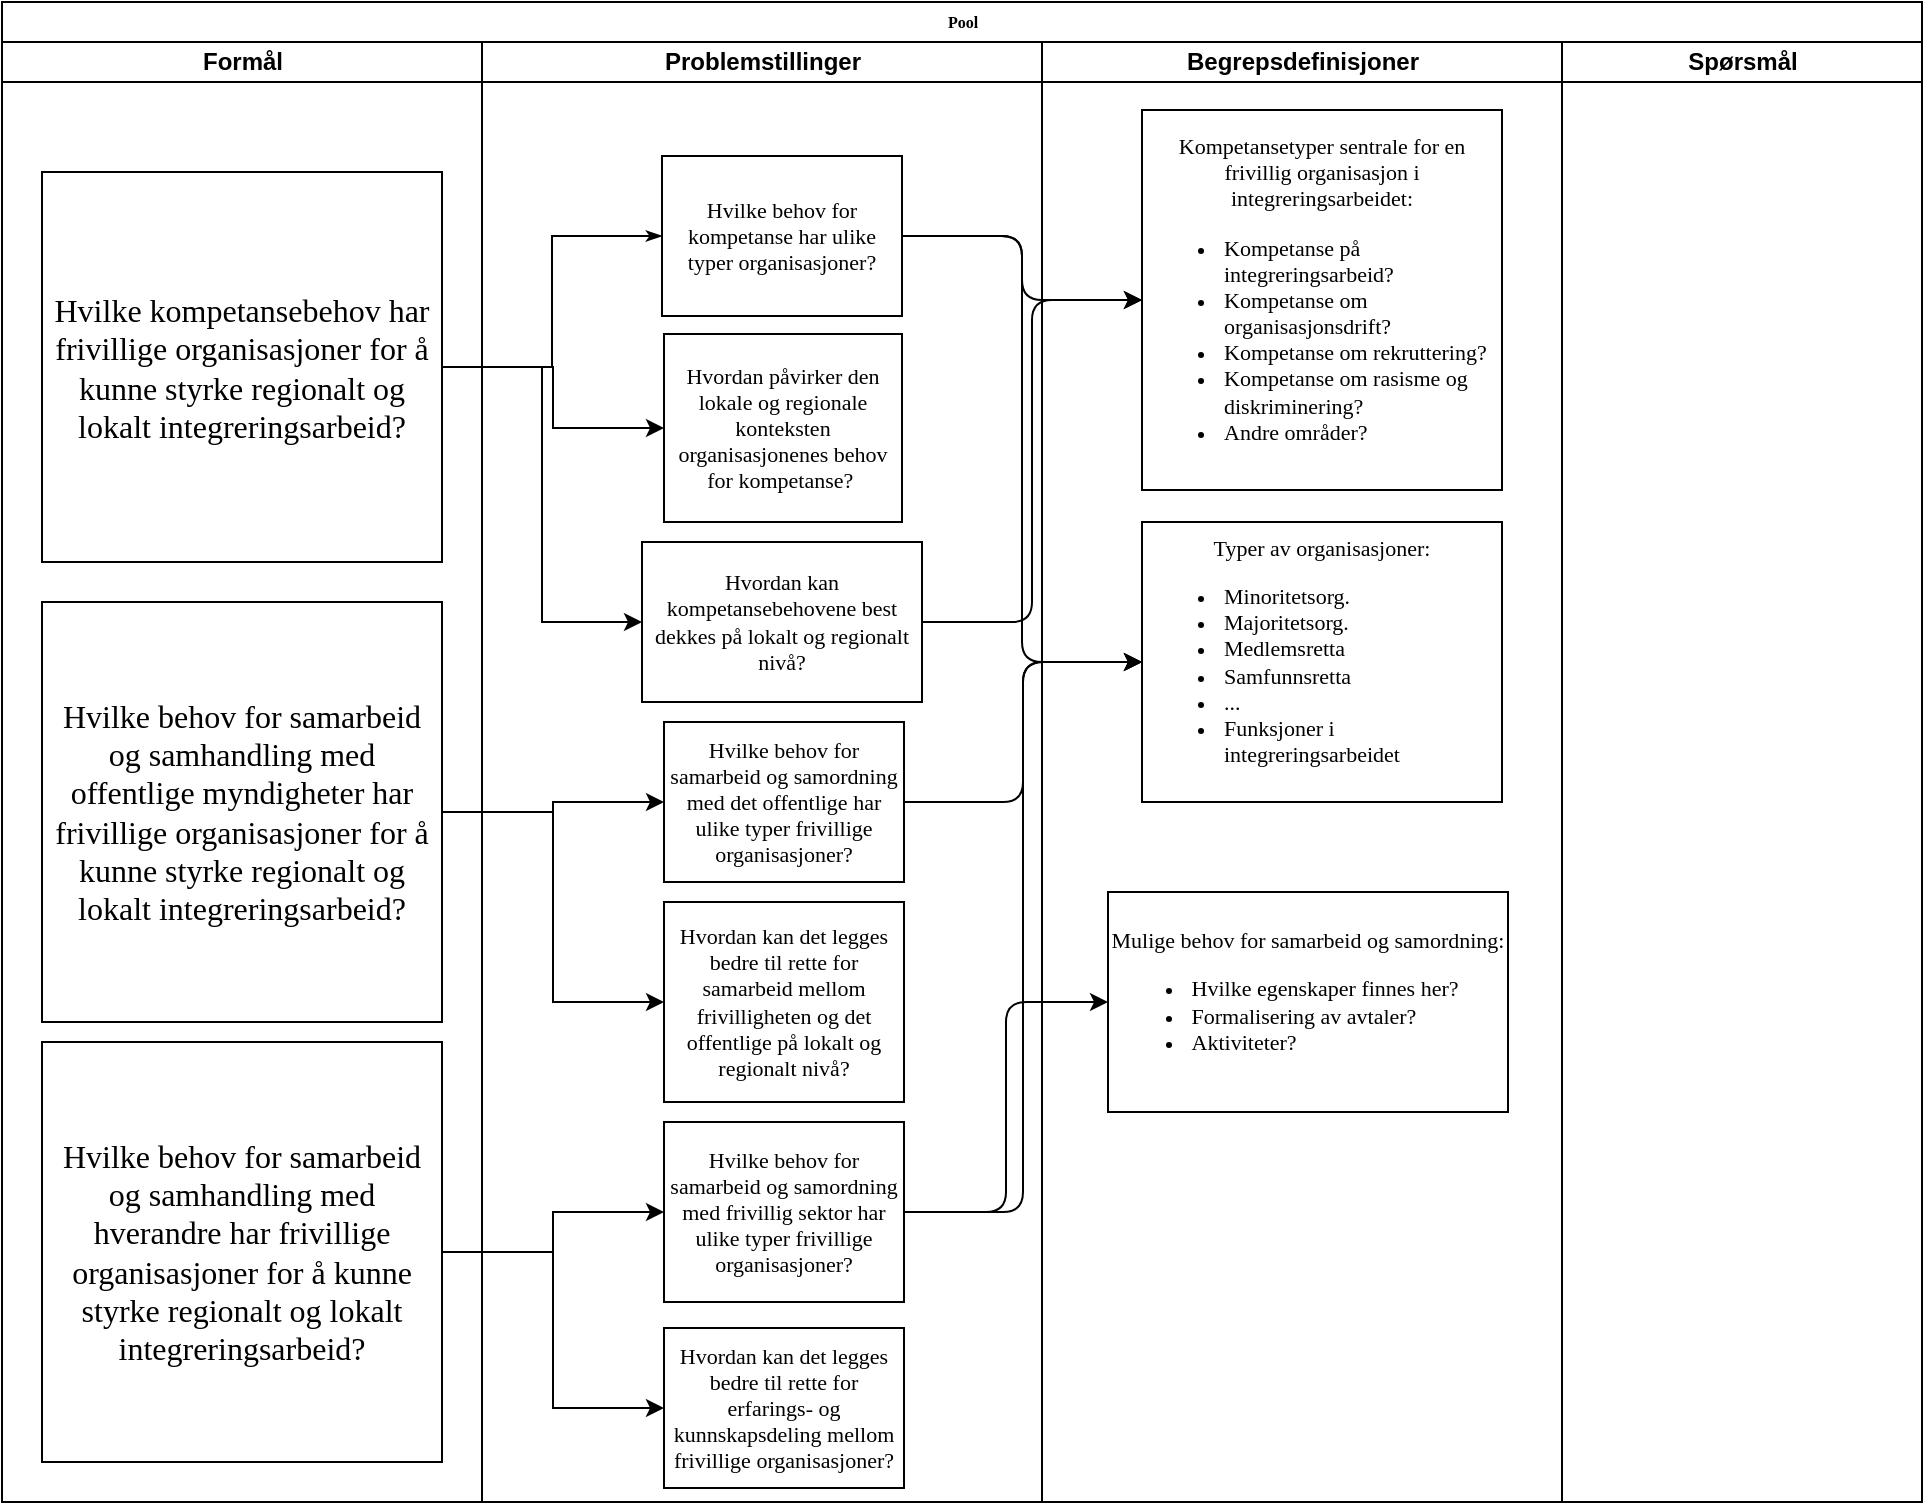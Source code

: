 <mxfile version="16.6.5" type="github">
  <diagram name="Page-1" id="74e2e168-ea6b-b213-b513-2b3c1d86103e">
    <mxGraphModel dx="782" dy="1064" grid="1" gridSize="10" guides="1" tooltips="1" connect="1" arrows="1" fold="1" page="1" pageScale="1" pageWidth="1100" pageHeight="850" background="none" math="0" shadow="0">
      <root>
        <mxCell id="0" />
        <mxCell id="1" parent="0" />
        <mxCell id="77e6c97f196da883-1" value="Pool" style="swimlane;html=1;childLayout=stackLayout;startSize=20;rounded=0;shadow=0;labelBackgroundColor=none;strokeWidth=1;fontFamily=Verdana;fontSize=8;align=center;" parent="1" vertex="1">
          <mxGeometry x="70" y="40" width="960" height="750" as="geometry" />
        </mxCell>
        <mxCell id="77e6c97f196da883-2" value="Formål" style="swimlane;html=1;startSize=20;rounded=0;" parent="77e6c97f196da883-1" vertex="1">
          <mxGeometry y="20" width="240" height="730" as="geometry" />
        </mxCell>
        <mxCell id="77e6c97f196da883-8" value="Hvilke kompetansebehov har frivillige organisasjoner for å kunne styrke regionalt og lokalt integreringsarbeid?" style="rounded=0;whiteSpace=wrap;html=1;shadow=0;labelBackgroundColor=none;strokeWidth=1;fontFamily=Verdana;fontSize=16;align=center;" parent="77e6c97f196da883-2" vertex="1">
          <mxGeometry x="20" y="65" width="200" height="195" as="geometry" />
        </mxCell>
        <mxCell id="3UpCS2SwMKkb_BXAR1L--38" value="Hvilke behov for samarbeid og samhandling med offentlige myndigheter har frivillige organisasjoner for å kunne styrke regionalt og lokalt integreringsarbeid?" style="rounded=0;whiteSpace=wrap;html=1;shadow=0;labelBackgroundColor=none;strokeWidth=1;fontFamily=Verdana;fontSize=16;align=center;" vertex="1" parent="77e6c97f196da883-2">
          <mxGeometry x="20" y="280" width="200" height="210" as="geometry" />
        </mxCell>
        <mxCell id="3UpCS2SwMKkb_BXAR1L--39" value="Hvilke behov for samarbeid og samhandling med hverandre har frivillige organisasjoner for å kunne styrke regionalt og lokalt integreringsarbeid?" style="rounded=0;whiteSpace=wrap;html=1;shadow=0;labelBackgroundColor=none;strokeWidth=1;fontFamily=Verdana;fontSize=16;align=center;" vertex="1" parent="77e6c97f196da883-2">
          <mxGeometry x="20" y="500" width="200" height="210" as="geometry" />
        </mxCell>
        <mxCell id="77e6c97f196da883-26" style="edgeStyle=orthogonalEdgeStyle;rounded=0;html=1;labelBackgroundColor=none;startArrow=none;startFill=0;startSize=5;endArrow=classicThin;endFill=1;endSize=5;jettySize=auto;orthogonalLoop=1;strokeWidth=1;fontFamily=Verdana;fontSize=8;" parent="77e6c97f196da883-1" source="77e6c97f196da883-8" target="77e6c97f196da883-11" edge="1">
          <mxGeometry relative="1" as="geometry" />
        </mxCell>
        <mxCell id="77e6c97f196da883-3" value="Problemstillinger" style="swimlane;html=1;startSize=20;rounded=0;" parent="77e6c97f196da883-1" vertex="1">
          <mxGeometry x="240" y="20" width="280" height="730" as="geometry" />
        </mxCell>
        <mxCell id="77e6c97f196da883-11" value="Hvilke behov for kompetanse har ulike typer organisasjoner?" style="rounded=0;whiteSpace=wrap;html=1;shadow=0;labelBackgroundColor=none;strokeWidth=1;fontFamily=Verdana;fontSize=11;align=center;" parent="77e6c97f196da883-3" vertex="1">
          <mxGeometry x="90" y="57" width="120" height="80" as="geometry" />
        </mxCell>
        <mxCell id="77e6c97f196da883-9" value="Hvordan påvirker den lokale og regionale konteksten organisasjonenes behov for kompetanse?&amp;nbsp;" style="rounded=0;whiteSpace=wrap;html=1;shadow=0;labelBackgroundColor=none;strokeWidth=1;fontFamily=Verdana;fontSize=11;align=center;" parent="77e6c97f196da883-3" vertex="1">
          <mxGeometry x="91" y="146" width="119" height="94" as="geometry" />
        </mxCell>
        <mxCell id="3UpCS2SwMKkb_BXAR1L--2" value="Hvordan kan kompetansebehovene best dekkes på lokalt og regionalt nivå?" style="rounded=0;whiteSpace=wrap;html=1;shadow=0;labelBackgroundColor=none;strokeWidth=1;fontFamily=Verdana;fontSize=11;align=center;" vertex="1" parent="77e6c97f196da883-3">
          <mxGeometry x="80" y="250" width="140" height="80" as="geometry" />
        </mxCell>
        <mxCell id="3UpCS2SwMKkb_BXAR1L--1" value="Hvilke behov for samarbeid og samordning med det offentlige har ulike typer frivillige organisasjoner?" style="rounded=0;whiteSpace=wrap;html=1;shadow=0;labelBackgroundColor=none;strokeWidth=1;fontFamily=Verdana;fontSize=11;align=center;" vertex="1" parent="77e6c97f196da883-3">
          <mxGeometry x="91" y="340" width="120" height="80" as="geometry" />
        </mxCell>
        <mxCell id="3UpCS2SwMKkb_BXAR1L--5" value="Hvordan kan det legges bedre til rette for samarbeid mellom frivilligheten og det offentlige på lokalt og regionalt nivå?" style="rounded=0;whiteSpace=wrap;html=1;shadow=0;labelBackgroundColor=none;strokeWidth=1;fontFamily=Verdana;fontSize=11;align=center;" vertex="1" parent="77e6c97f196da883-3">
          <mxGeometry x="91" y="430" width="120" height="100" as="geometry" />
        </mxCell>
        <mxCell id="3UpCS2SwMKkb_BXAR1L--4" value="Hvordan kan det legges bedre til rette for erfarings- og kunnskapsdeling mellom frivillige organisasjoner?" style="rounded=0;whiteSpace=wrap;html=1;shadow=0;labelBackgroundColor=none;strokeWidth=1;fontFamily=Verdana;fontSize=11;align=center;" vertex="1" parent="77e6c97f196da883-3">
          <mxGeometry x="91" y="643" width="120" height="80" as="geometry" />
        </mxCell>
        <mxCell id="3UpCS2SwMKkb_BXAR1L--3" value="Hvilke behov for samarbeid og samordning med frivillig sektor har ulike typer frivillige organisasjoner?" style="rounded=0;whiteSpace=wrap;html=1;shadow=0;labelBackgroundColor=none;strokeWidth=1;fontFamily=Verdana;fontSize=11;align=center;" vertex="1" parent="77e6c97f196da883-3">
          <mxGeometry x="91" y="540" width="120" height="90" as="geometry" />
        </mxCell>
        <mxCell id="77e6c97f196da883-4" value="Begrepsdefinisjoner" style="swimlane;html=1;startSize=20;rounded=0;" parent="77e6c97f196da883-1" vertex="1">
          <mxGeometry x="520" y="20" width="260" height="730" as="geometry" />
        </mxCell>
        <mxCell id="77e6c97f196da883-12" value="Kompetansetyper sentrale for en frivillig organisasjon i integreringsarbeidet:&lt;br&gt;&lt;div&gt;&lt;ul&gt;&lt;li style=&quot;text-align: left&quot;&gt;Kompetanse på integreringsarbeid?&lt;/li&gt;&lt;li style=&quot;text-align: left&quot;&gt;Kompetanse om organisasjonsdrift?&lt;/li&gt;&lt;li style=&quot;text-align: left&quot;&gt;Kompetanse om rekruttering?&lt;/li&gt;&lt;li style=&quot;text-align: left&quot;&gt;Kompetanse om rasisme og diskriminering?&lt;/li&gt;&lt;li style=&quot;text-align: left&quot;&gt;Andre områder?&lt;/li&gt;&lt;/ul&gt;&lt;/div&gt;" style="rounded=0;whiteSpace=wrap;html=1;shadow=0;labelBackgroundColor=none;strokeWidth=1;fontFamily=Verdana;fontSize=11;align=center;" parent="77e6c97f196da883-4" vertex="1">
          <mxGeometry x="50" y="34" width="180" height="190" as="geometry" />
        </mxCell>
        <mxCell id="3UpCS2SwMKkb_BXAR1L--45" value="Typer av organisasjoner:&lt;br&gt;&lt;ul&gt;&lt;li style=&quot;text-align: left&quot;&gt;Minoritetsorg.&lt;/li&gt;&lt;li style=&quot;text-align: left&quot;&gt;Majoritetsorg.&lt;/li&gt;&lt;li style=&quot;text-align: left&quot;&gt;Medlemsretta&lt;/li&gt;&lt;li style=&quot;text-align: left&quot;&gt;Samfunnsretta&lt;/li&gt;&lt;li style=&quot;text-align: left&quot;&gt;...&lt;/li&gt;&lt;li style=&quot;text-align: left&quot;&gt;Funksjoner i integreringsarbeidet&lt;/li&gt;&lt;/ul&gt;" style="rounded=0;whiteSpace=wrap;html=1;shadow=0;labelBackgroundColor=none;strokeWidth=1;fontFamily=Verdana;fontSize=11;align=center;" vertex="1" parent="77e6c97f196da883-4">
          <mxGeometry x="50" y="240" width="180" height="140" as="geometry" />
        </mxCell>
        <mxCell id="3UpCS2SwMKkb_BXAR1L--49" value="Mulige behov for samarbeid og samordning:&lt;br&gt;&lt;ul&gt;&lt;li style=&quot;text-align: left&quot;&gt;Hvilke egenskaper finnes her?&lt;/li&gt;&lt;li style=&quot;text-align: left&quot;&gt;Formalisering av avtaler?&lt;/li&gt;&lt;li style=&quot;text-align: left&quot;&gt;Aktiviteter?&lt;/li&gt;&lt;/ul&gt;" style="whiteSpace=wrap;html=1;fontSize=11;fontFamily=Verdana;rounded=0;shadow=0;labelBackgroundColor=none;strokeWidth=1;" vertex="1" parent="77e6c97f196da883-4">
          <mxGeometry x="33" y="425" width="200" height="110" as="geometry" />
        </mxCell>
        <mxCell id="77e6c97f196da883-5" value="Spørsmål" style="swimlane;html=1;startSize=20;rounded=0;" parent="77e6c97f196da883-1" vertex="1">
          <mxGeometry x="780" y="20" width="180" height="730" as="geometry" />
        </mxCell>
        <mxCell id="3UpCS2SwMKkb_BXAR1L--7" style="edgeStyle=orthogonalEdgeStyle;rounded=0;orthogonalLoop=1;jettySize=auto;html=1;fontSize=16;" edge="1" parent="77e6c97f196da883-1" source="77e6c97f196da883-8" target="77e6c97f196da883-9">
          <mxGeometry relative="1" as="geometry" />
        </mxCell>
        <mxCell id="3UpCS2SwMKkb_BXAR1L--12" style="edgeStyle=orthogonalEdgeStyle;rounded=0;orthogonalLoop=1;jettySize=auto;html=1;fontSize=9;" edge="1" parent="77e6c97f196da883-1" source="77e6c97f196da883-8" target="3UpCS2SwMKkb_BXAR1L--2">
          <mxGeometry relative="1" as="geometry" />
        </mxCell>
        <mxCell id="3UpCS2SwMKkb_BXAR1L--40" style="edgeStyle=orthogonalEdgeStyle;rounded=0;orthogonalLoop=1;jettySize=auto;html=1;fontSize=11;" edge="1" parent="77e6c97f196da883-1" source="3UpCS2SwMKkb_BXAR1L--38" target="3UpCS2SwMKkb_BXAR1L--1">
          <mxGeometry relative="1" as="geometry" />
        </mxCell>
        <mxCell id="3UpCS2SwMKkb_BXAR1L--41" style="edgeStyle=orthogonalEdgeStyle;rounded=0;orthogonalLoop=1;jettySize=auto;html=1;fontSize=11;" edge="1" parent="77e6c97f196da883-1" source="3UpCS2SwMKkb_BXAR1L--38" target="3UpCS2SwMKkb_BXAR1L--5">
          <mxGeometry relative="1" as="geometry" />
        </mxCell>
        <mxCell id="3UpCS2SwMKkb_BXAR1L--42" style="edgeStyle=orthogonalEdgeStyle;rounded=0;orthogonalLoop=1;jettySize=auto;html=1;entryX=0;entryY=0.5;entryDx=0;entryDy=0;fontSize=11;" edge="1" parent="77e6c97f196da883-1" source="3UpCS2SwMKkb_BXAR1L--39" target="3UpCS2SwMKkb_BXAR1L--3">
          <mxGeometry relative="1" as="geometry" />
        </mxCell>
        <mxCell id="3UpCS2SwMKkb_BXAR1L--43" style="edgeStyle=orthogonalEdgeStyle;rounded=0;orthogonalLoop=1;jettySize=auto;html=1;fontSize=11;" edge="1" parent="77e6c97f196da883-1" source="3UpCS2SwMKkb_BXAR1L--39" target="3UpCS2SwMKkb_BXAR1L--4">
          <mxGeometry relative="1" as="geometry" />
        </mxCell>
        <mxCell id="3UpCS2SwMKkb_BXAR1L--44" style="edgeStyle=orthogonalEdgeStyle;orthogonalLoop=1;jettySize=auto;html=1;fontSize=11;" edge="1" parent="77e6c97f196da883-1" source="77e6c97f196da883-11" target="77e6c97f196da883-12">
          <mxGeometry relative="1" as="geometry" />
        </mxCell>
        <mxCell id="3UpCS2SwMKkb_BXAR1L--46" style="edgeStyle=orthogonalEdgeStyle;orthogonalLoop=1;jettySize=auto;html=1;entryX=0;entryY=0.5;entryDx=0;entryDy=0;fontSize=11;" edge="1" parent="77e6c97f196da883-1" source="77e6c97f196da883-11" target="3UpCS2SwMKkb_BXAR1L--45">
          <mxGeometry relative="1" as="geometry" />
        </mxCell>
        <mxCell id="3UpCS2SwMKkb_BXAR1L--47" style="edgeStyle=orthogonalEdgeStyle;orthogonalLoop=1;jettySize=auto;html=1;entryX=0;entryY=0.5;entryDx=0;entryDy=0;fontSize=11;" edge="1" parent="77e6c97f196da883-1" source="3UpCS2SwMKkb_BXAR1L--2" target="77e6c97f196da883-12">
          <mxGeometry relative="1" as="geometry" />
        </mxCell>
        <mxCell id="3UpCS2SwMKkb_BXAR1L--48" style="edgeStyle=orthogonalEdgeStyle;orthogonalLoop=1;jettySize=auto;html=1;entryX=0;entryY=0.5;entryDx=0;entryDy=0;fontSize=11;" edge="1" parent="77e6c97f196da883-1" source="3UpCS2SwMKkb_BXAR1L--1" target="3UpCS2SwMKkb_BXAR1L--45">
          <mxGeometry relative="1" as="geometry" />
        </mxCell>
        <mxCell id="3UpCS2SwMKkb_BXAR1L--50" value="" style="edgeStyle=orthogonalEdgeStyle;orthogonalLoop=1;jettySize=auto;html=1;fontSize=11;entryX=0;entryY=0.5;entryDx=0;entryDy=0;" edge="1" parent="77e6c97f196da883-1" source="3UpCS2SwMKkb_BXAR1L--3" target="3UpCS2SwMKkb_BXAR1L--49">
          <mxGeometry relative="1" as="geometry" />
        </mxCell>
        <mxCell id="3UpCS2SwMKkb_BXAR1L--51" style="edgeStyle=orthogonalEdgeStyle;orthogonalLoop=1;jettySize=auto;html=1;fontSize=11;entryX=0;entryY=0.5;entryDx=0;entryDy=0;" edge="1" parent="77e6c97f196da883-1" source="3UpCS2SwMKkb_BXAR1L--3" target="3UpCS2SwMKkb_BXAR1L--45">
          <mxGeometry relative="1" as="geometry">
            <mxPoint x="560" y="310" as="targetPoint" />
          </mxGeometry>
        </mxCell>
      </root>
    </mxGraphModel>
  </diagram>
</mxfile>
